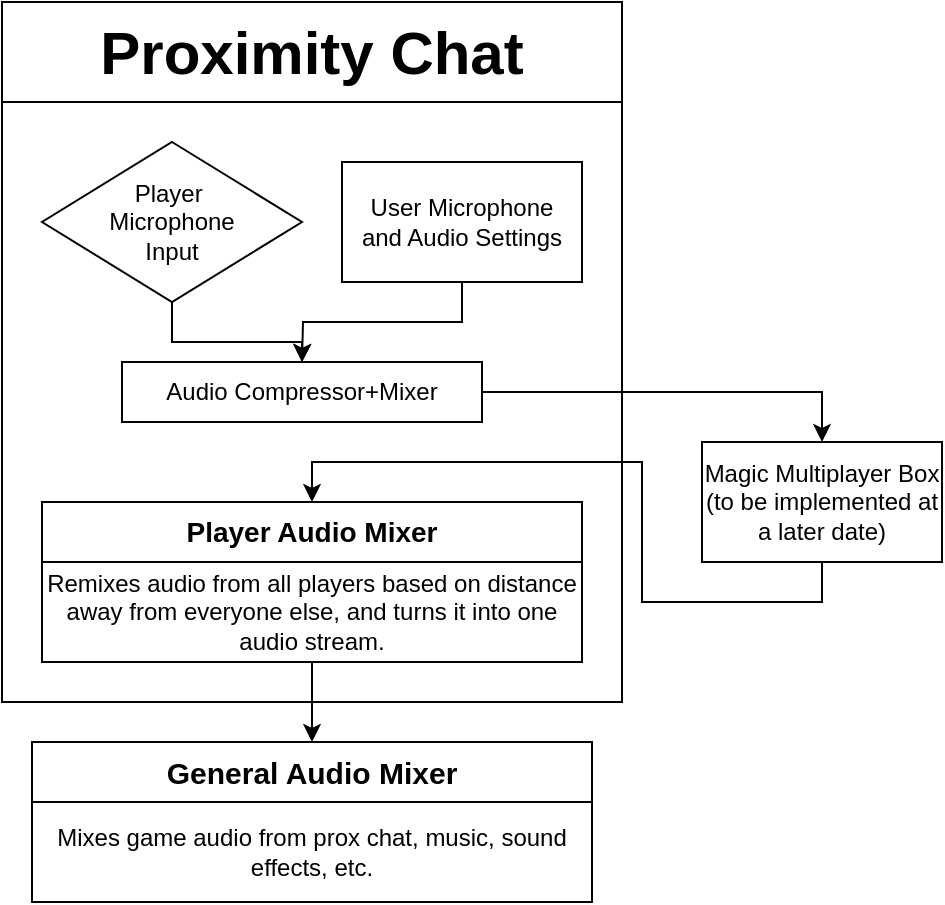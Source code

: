 <mxfile version="26.2.15">
  <diagram name="Page-1" id="NdAwT_l8XhG4y-RWzyTU">
    <mxGraphModel dx="1097" dy="592" grid="1" gridSize="10" guides="1" tooltips="1" connect="1" arrows="1" fold="1" page="1" pageScale="1" pageWidth="850" pageHeight="1100" math="0" shadow="0">
      <root>
        <mxCell id="0" />
        <mxCell id="1" parent="0" />
        <mxCell id="omQsrvYdXaUVsE3N5qJ_-1" value="&lt;font style=&quot;font-size: 30px;&quot;&gt;&lt;b&gt;Proximity Chat&lt;/b&gt;&lt;/font&gt;" style="rounded=0;whiteSpace=wrap;html=1;" vertex="1" parent="1">
          <mxGeometry x="40" y="60" width="310" height="50" as="geometry" />
        </mxCell>
        <mxCell id="omQsrvYdXaUVsE3N5qJ_-2" value="" style="rounded=0;whiteSpace=wrap;html=1;" vertex="1" parent="1">
          <mxGeometry x="40" y="110" width="310" height="300" as="geometry" />
        </mxCell>
        <mxCell id="omQsrvYdXaUVsE3N5qJ_-10" style="edgeStyle=orthogonalEdgeStyle;rounded=0;orthogonalLoop=1;jettySize=auto;html=1;exitX=0.5;exitY=1;exitDx=0;exitDy=0;" edge="1" parent="1" source="omQsrvYdXaUVsE3N5qJ_-6">
          <mxGeometry relative="1" as="geometry">
            <mxPoint x="190" y="240" as="targetPoint" />
          </mxGeometry>
        </mxCell>
        <mxCell id="omQsrvYdXaUVsE3N5qJ_-6" value="User Microphone&lt;br&gt;and Audio Settings" style="rounded=0;whiteSpace=wrap;html=1;" vertex="1" parent="1">
          <mxGeometry x="210" y="140" width="120" height="60" as="geometry" />
        </mxCell>
        <mxCell id="omQsrvYdXaUVsE3N5qJ_-8" value="Audio Compressor+Mixer" style="rounded=0;whiteSpace=wrap;html=1;" vertex="1" parent="1">
          <mxGeometry x="100" y="240" width="180" height="30" as="geometry" />
        </mxCell>
        <mxCell id="omQsrvYdXaUVsE3N5qJ_-15" value="" style="group" vertex="1" connectable="0" parent="1">
          <mxGeometry x="60" y="310" width="270" height="80" as="geometry" />
        </mxCell>
        <mxCell id="omQsrvYdXaUVsE3N5qJ_-13" value="&lt;font style=&quot;font-size: 14px;&quot;&gt;&lt;b style=&quot;&quot;&gt;Player Audio Mixer&lt;/b&gt;&lt;/font&gt;" style="rounded=0;whiteSpace=wrap;html=1;" vertex="1" parent="omQsrvYdXaUVsE3N5qJ_-15">
          <mxGeometry width="270" height="30" as="geometry" />
        </mxCell>
        <mxCell id="omQsrvYdXaUVsE3N5qJ_-14" value="Remixes audio from all players based on distance away from everyone else, and turns it into one audio stream." style="rounded=0;whiteSpace=wrap;html=1;" vertex="1" parent="omQsrvYdXaUVsE3N5qJ_-15">
          <mxGeometry y="30" width="270" height="50" as="geometry" />
        </mxCell>
        <mxCell id="omQsrvYdXaUVsE3N5qJ_-9" style="edgeStyle=orthogonalEdgeStyle;rounded=0;orthogonalLoop=1;jettySize=auto;html=1;exitX=0.5;exitY=1;exitDx=0;exitDy=0;entryX=0.5;entryY=0;entryDx=0;entryDy=0;" edge="1" parent="1" source="omQsrvYdXaUVsE3N5qJ_-4" target="omQsrvYdXaUVsE3N5qJ_-8">
          <mxGeometry relative="1" as="geometry" />
        </mxCell>
        <mxCell id="omQsrvYdXaUVsE3N5qJ_-4" value="Player&amp;nbsp;&lt;div&gt;Microphone&lt;br&gt;Input&lt;/div&gt;" style="rhombus;whiteSpace=wrap;html=1;" vertex="1" parent="1">
          <mxGeometry x="60" y="130" width="130" height="80" as="geometry" />
        </mxCell>
        <mxCell id="omQsrvYdXaUVsE3N5qJ_-16" style="edgeStyle=orthogonalEdgeStyle;rounded=0;orthogonalLoop=1;jettySize=auto;html=1;exitX=0.5;exitY=1;exitDx=0;exitDy=0;entryX=0.5;entryY=0;entryDx=0;entryDy=0;" edge="1" parent="1" source="omQsrvYdXaUVsE3N5qJ_-12" target="omQsrvYdXaUVsE3N5qJ_-13">
          <mxGeometry relative="1" as="geometry" />
        </mxCell>
        <mxCell id="omQsrvYdXaUVsE3N5qJ_-12" value="Magic Multiplayer Box&lt;br&gt;(to be implemented at a later date)" style="rounded=0;whiteSpace=wrap;html=1;" vertex="1" parent="1">
          <mxGeometry x="390" y="280" width="120" height="60" as="geometry" />
        </mxCell>
        <mxCell id="omQsrvYdXaUVsE3N5qJ_-11" style="edgeStyle=orthogonalEdgeStyle;rounded=0;orthogonalLoop=1;jettySize=auto;html=1;exitX=1;exitY=0.5;exitDx=0;exitDy=0;" edge="1" parent="1" source="omQsrvYdXaUVsE3N5qJ_-8" target="omQsrvYdXaUVsE3N5qJ_-12">
          <mxGeometry relative="1" as="geometry">
            <mxPoint x="450" y="280" as="targetPoint" />
          </mxGeometry>
        </mxCell>
        <mxCell id="omQsrvYdXaUVsE3N5qJ_-17" value="&lt;font style=&quot;font-size: 15px;&quot;&gt;&lt;b style=&quot;&quot;&gt;General Audio Mixer&lt;/b&gt;&lt;/font&gt;" style="rounded=0;whiteSpace=wrap;html=1;" vertex="1" parent="1">
          <mxGeometry x="55" y="430" width="280" height="30" as="geometry" />
        </mxCell>
        <mxCell id="omQsrvYdXaUVsE3N5qJ_-18" style="edgeStyle=orthogonalEdgeStyle;rounded=0;orthogonalLoop=1;jettySize=auto;html=1;exitX=0.5;exitY=1;exitDx=0;exitDy=0;entryX=0.5;entryY=0;entryDx=0;entryDy=0;" edge="1" parent="1" source="omQsrvYdXaUVsE3N5qJ_-14" target="omQsrvYdXaUVsE3N5qJ_-17">
          <mxGeometry relative="1" as="geometry" />
        </mxCell>
        <mxCell id="omQsrvYdXaUVsE3N5qJ_-19" value="Mixes game audio from prox chat, music, sound effects, etc." style="rounded=0;whiteSpace=wrap;html=1;" vertex="1" parent="1">
          <mxGeometry x="55" y="460" width="280" height="50" as="geometry" />
        </mxCell>
      </root>
    </mxGraphModel>
  </diagram>
</mxfile>
